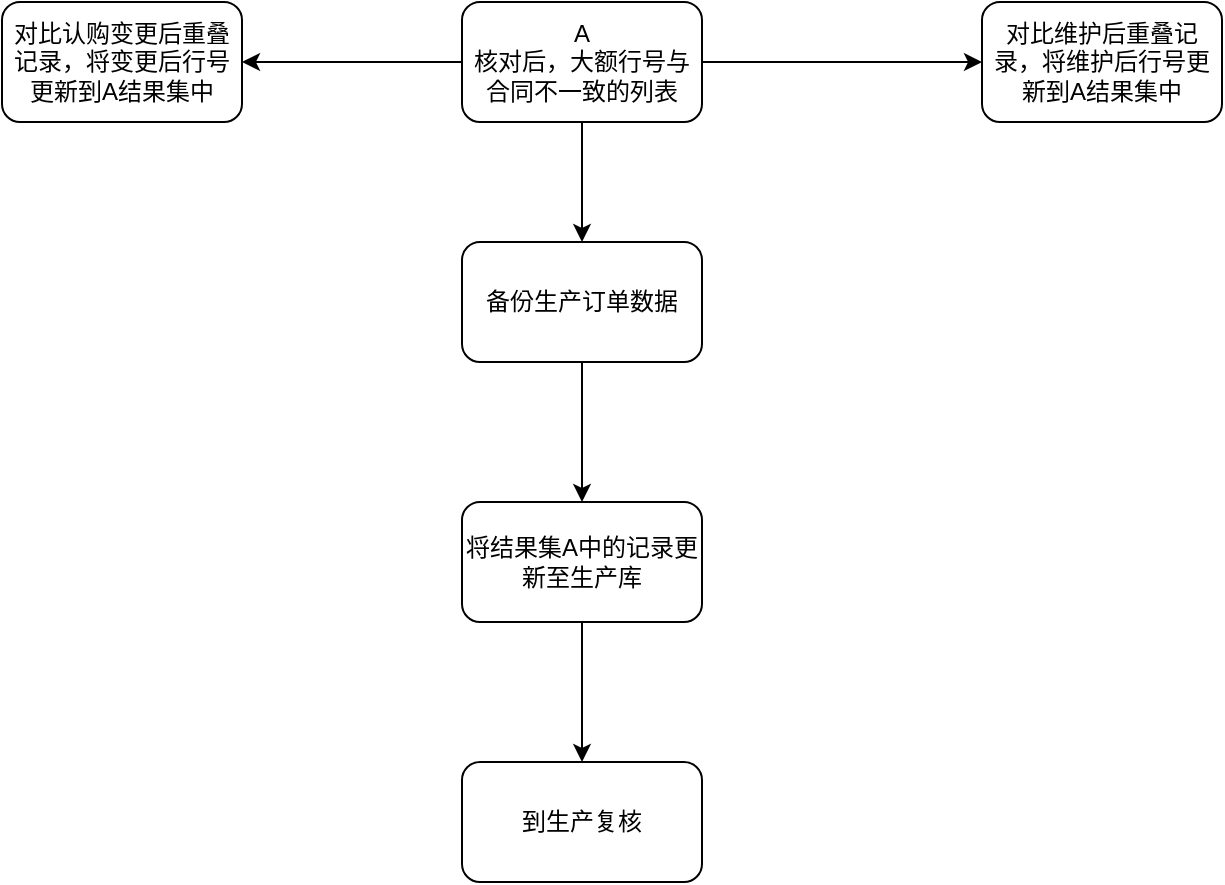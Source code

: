 <mxfile version="19.0.3" type="github">
  <diagram id="pX38wxu9b0TiyVF56Ika" name="Page-1">
    <mxGraphModel dx="1422" dy="762" grid="1" gridSize="10" guides="1" tooltips="1" connect="1" arrows="1" fold="1" page="1" pageScale="1" pageWidth="827" pageHeight="1169" math="0" shadow="0">
      <root>
        <mxCell id="0" />
        <mxCell id="1" parent="0" />
        <mxCell id="rPTRZoUz97EC7ee6B187-4" style="edgeStyle=orthogonalEdgeStyle;rounded=0;orthogonalLoop=1;jettySize=auto;html=1;" edge="1" parent="1" source="rPTRZoUz97EC7ee6B187-1" target="rPTRZoUz97EC7ee6B187-2">
          <mxGeometry relative="1" as="geometry" />
        </mxCell>
        <mxCell id="rPTRZoUz97EC7ee6B187-5" style="edgeStyle=orthogonalEdgeStyle;rounded=0;orthogonalLoop=1;jettySize=auto;html=1;" edge="1" parent="1" source="rPTRZoUz97EC7ee6B187-1" target="rPTRZoUz97EC7ee6B187-3">
          <mxGeometry relative="1" as="geometry" />
        </mxCell>
        <mxCell id="rPTRZoUz97EC7ee6B187-10" style="edgeStyle=orthogonalEdgeStyle;rounded=0;orthogonalLoop=1;jettySize=auto;html=1;" edge="1" parent="1" source="rPTRZoUz97EC7ee6B187-1" target="rPTRZoUz97EC7ee6B187-6">
          <mxGeometry relative="1" as="geometry" />
        </mxCell>
        <mxCell id="rPTRZoUz97EC7ee6B187-1" value="A&lt;br&gt;核对后，大额行号与合同不一致的列表" style="rounded=1;whiteSpace=wrap;html=1;" vertex="1" parent="1">
          <mxGeometry x="340" y="140" width="120" height="60" as="geometry" />
        </mxCell>
        <mxCell id="rPTRZoUz97EC7ee6B187-2" value="对比认购变更后重叠记录，将变更后行号更新到A结果集中" style="rounded=1;whiteSpace=wrap;html=1;" vertex="1" parent="1">
          <mxGeometry x="110" y="140" width="120" height="60" as="geometry" />
        </mxCell>
        <mxCell id="rPTRZoUz97EC7ee6B187-3" value="对比维护后重叠记录，将维护后行号更新到A结果集中" style="rounded=1;whiteSpace=wrap;html=1;" vertex="1" parent="1">
          <mxGeometry x="600" y="140" width="120" height="60" as="geometry" />
        </mxCell>
        <mxCell id="rPTRZoUz97EC7ee6B187-12" style="edgeStyle=orthogonalEdgeStyle;rounded=0;orthogonalLoop=1;jettySize=auto;html=1;" edge="1" parent="1" source="rPTRZoUz97EC7ee6B187-6" target="rPTRZoUz97EC7ee6B187-11">
          <mxGeometry relative="1" as="geometry" />
        </mxCell>
        <mxCell id="rPTRZoUz97EC7ee6B187-6" value="备份生产订单数据" style="rounded=1;whiteSpace=wrap;html=1;" vertex="1" parent="1">
          <mxGeometry x="340" y="260" width="120" height="60" as="geometry" />
        </mxCell>
        <mxCell id="rPTRZoUz97EC7ee6B187-14" style="edgeStyle=orthogonalEdgeStyle;rounded=0;orthogonalLoop=1;jettySize=auto;html=1;" edge="1" parent="1" source="rPTRZoUz97EC7ee6B187-11" target="rPTRZoUz97EC7ee6B187-13">
          <mxGeometry relative="1" as="geometry" />
        </mxCell>
        <mxCell id="rPTRZoUz97EC7ee6B187-11" value="将结果集A中的记录更新至生产库" style="rounded=1;whiteSpace=wrap;html=1;" vertex="1" parent="1">
          <mxGeometry x="340" y="390" width="120" height="60" as="geometry" />
        </mxCell>
        <mxCell id="rPTRZoUz97EC7ee6B187-13" value="到生产复核" style="rounded=1;whiteSpace=wrap;html=1;" vertex="1" parent="1">
          <mxGeometry x="340" y="520" width="120" height="60" as="geometry" />
        </mxCell>
      </root>
    </mxGraphModel>
  </diagram>
</mxfile>
